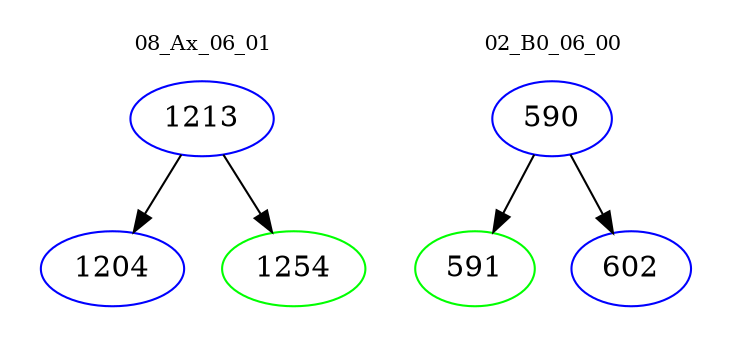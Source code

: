 digraph{
subgraph cluster_0 {
color = white
label = "08_Ax_06_01";
fontsize=10;
T0_1213 [label="1213", color="blue"]
T0_1213 -> T0_1204 [color="black"]
T0_1204 [label="1204", color="blue"]
T0_1213 -> T0_1254 [color="black"]
T0_1254 [label="1254", color="green"]
}
subgraph cluster_1 {
color = white
label = "02_B0_06_00";
fontsize=10;
T1_590 [label="590", color="blue"]
T1_590 -> T1_591 [color="black"]
T1_591 [label="591", color="green"]
T1_590 -> T1_602 [color="black"]
T1_602 [label="602", color="blue"]
}
}
